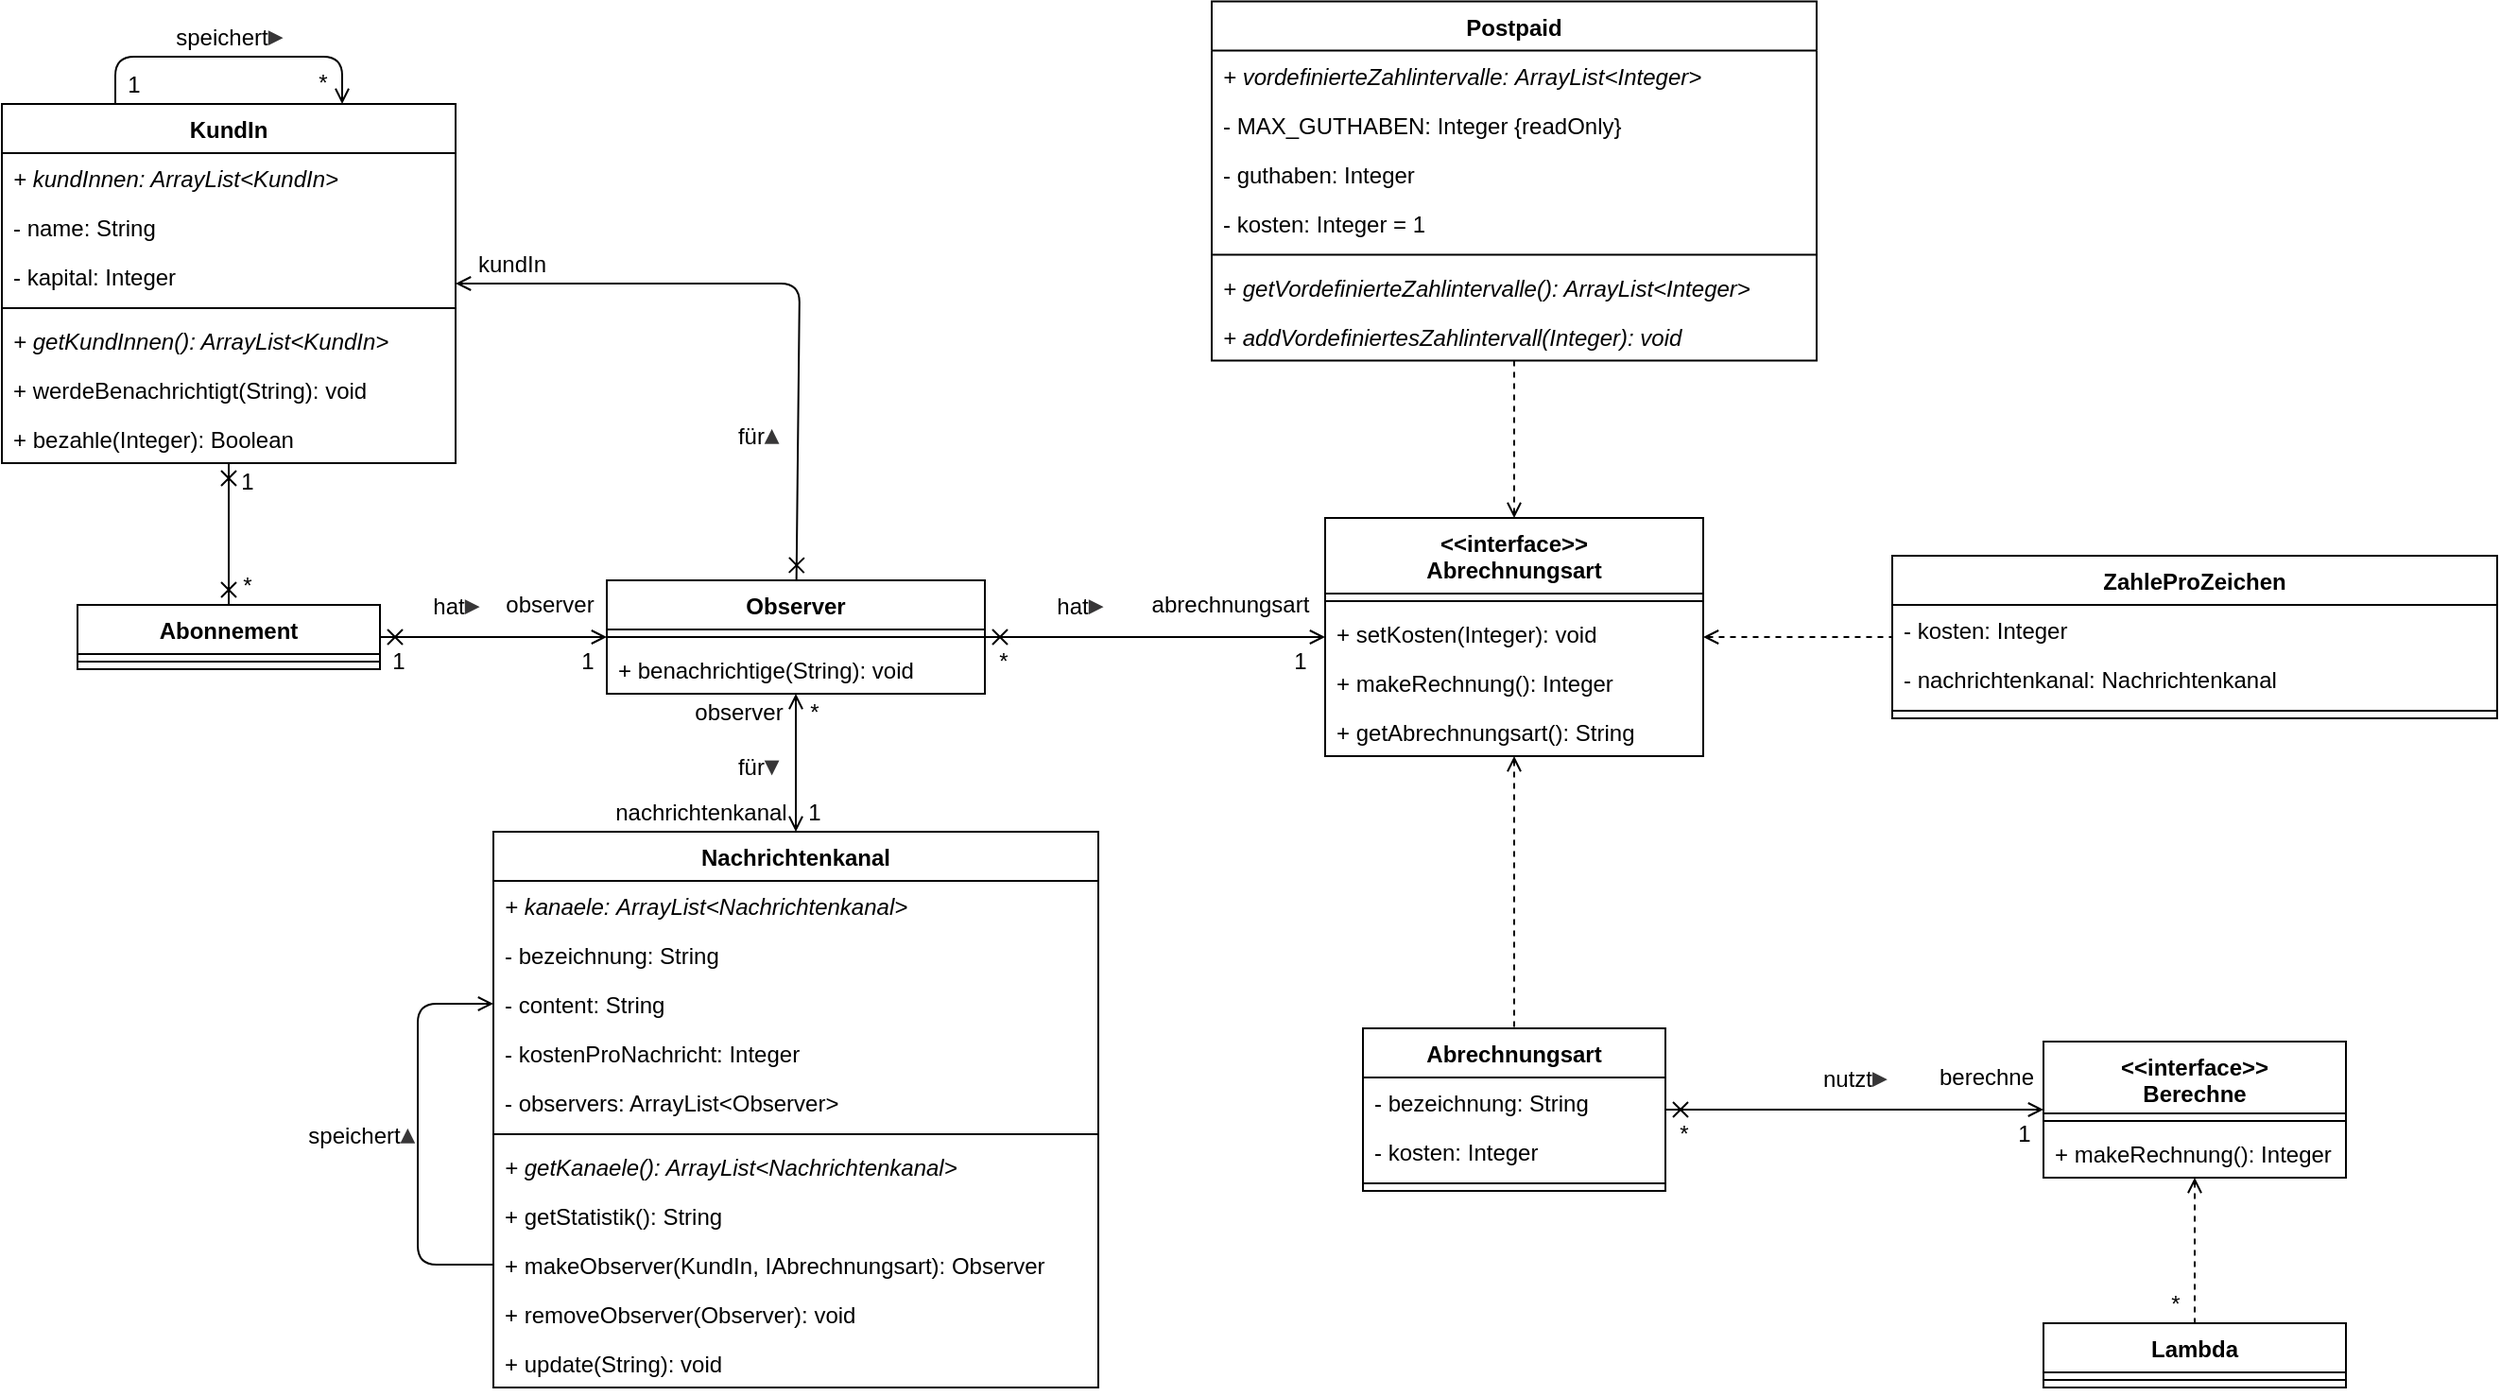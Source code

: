 <mxfile version="15.1.3" type="device"><diagram id="ymXabpuwuHdyKMfzvm1e" name="Seite-1"><mxGraphModel dx="1086" dy="806" grid="1" gridSize="10" guides="1" tooltips="1" connect="1" arrows="1" fold="1" page="1" pageScale="1" pageWidth="827" pageHeight="1169" math="0" shadow="0"><root><mxCell id="0"/><mxCell id="1" parent="0"/><mxCell id="tE01GxbCr_fqw3JmAbHf-1" value="KundIn" style="swimlane;fontStyle=1;align=center;verticalAlign=top;childLayout=stackLayout;horizontal=1;startSize=26;horizontalStack=0;resizeParent=1;resizeParentMax=0;resizeLast=0;collapsible=1;marginBottom=0;" parent="1" vertex="1"><mxGeometry x="160" y="215" width="240" height="190" as="geometry"/></mxCell><mxCell id="aeqd2MC0-CYSnVS4Ax6z-1" value="+ kundInnen: ArrayList&lt;KundIn&gt;" style="text;strokeColor=none;fillColor=none;align=left;verticalAlign=top;spacingLeft=4;spacingRight=4;overflow=hidden;rotatable=0;points=[[0,0.5],[1,0.5]];portConstraint=eastwest;fontStyle=2" parent="tE01GxbCr_fqw3JmAbHf-1" vertex="1"><mxGeometry y="26" width="240" height="26" as="geometry"/></mxCell><mxCell id="tE01GxbCr_fqw3JmAbHf-2" value="- name: String" style="text;strokeColor=none;fillColor=none;align=left;verticalAlign=top;spacingLeft=4;spacingRight=4;overflow=hidden;rotatable=0;points=[[0,0.5],[1,0.5]];portConstraint=eastwest;" parent="tE01GxbCr_fqw3JmAbHf-1" vertex="1"><mxGeometry y="52" width="240" height="26" as="geometry"/></mxCell><mxCell id="aeqd2MC0-CYSnVS4Ax6z-2" value="- kapital: Integer" style="text;strokeColor=none;fillColor=none;align=left;verticalAlign=top;spacingLeft=4;spacingRight=4;overflow=hidden;rotatable=0;points=[[0,0.5],[1,0.5]];portConstraint=eastwest;" parent="tE01GxbCr_fqw3JmAbHf-1" vertex="1"><mxGeometry y="78" width="240" height="26" as="geometry"/></mxCell><mxCell id="tE01GxbCr_fqw3JmAbHf-3" value="" style="line;strokeWidth=1;fillColor=none;align=left;verticalAlign=middle;spacingTop=-1;spacingLeft=3;spacingRight=3;rotatable=0;labelPosition=right;points=[];portConstraint=eastwest;" parent="tE01GxbCr_fqw3JmAbHf-1" vertex="1"><mxGeometry y="104" width="240" height="8" as="geometry"/></mxCell><mxCell id="tE01GxbCr_fqw3JmAbHf-4" value="+ getKundInnen(): ArrayList&lt;KundIn&gt;" style="text;strokeColor=none;fillColor=none;align=left;verticalAlign=top;spacingLeft=4;spacingRight=4;overflow=hidden;rotatable=0;points=[[0,0.5],[1,0.5]];portConstraint=eastwest;fontStyle=2" parent="tE01GxbCr_fqw3JmAbHf-1" vertex="1"><mxGeometry y="112" width="240" height="26" as="geometry"/></mxCell><mxCell id="aeqd2MC0-CYSnVS4Ax6z-7" value="+ werdeBenachrichtigt(String): void" style="text;strokeColor=none;fillColor=none;align=left;verticalAlign=top;spacingLeft=4;spacingRight=4;overflow=hidden;rotatable=0;points=[[0,0.5],[1,0.5]];portConstraint=eastwest;" parent="tE01GxbCr_fqw3JmAbHf-1" vertex="1"><mxGeometry y="138" width="240" height="26" as="geometry"/></mxCell><mxCell id="aeqd2MC0-CYSnVS4Ax6z-8" value="+ bezahle(Integer): Boolean" style="text;strokeColor=none;fillColor=none;align=left;verticalAlign=top;spacingLeft=4;spacingRight=4;overflow=hidden;rotatable=0;points=[[0,0.5],[1,0.5]];portConstraint=eastwest;" parent="tE01GxbCr_fqw3JmAbHf-1" vertex="1"><mxGeometry y="164" width="240" height="26" as="geometry"/></mxCell><mxCell id="tE01GxbCr_fqw3JmAbHf-5" value="Abonnement" style="swimlane;fontStyle=1;align=center;verticalAlign=top;childLayout=stackLayout;horizontal=1;startSize=26;horizontalStack=0;resizeParent=1;resizeParentMax=0;resizeLast=0;collapsible=1;marginBottom=0;" parent="1" vertex="1"><mxGeometry x="200" y="480" width="160" height="34" as="geometry"/></mxCell><mxCell id="tE01GxbCr_fqw3JmAbHf-7" value="" style="line;strokeWidth=1;fillColor=none;align=left;verticalAlign=middle;spacingTop=-1;spacingLeft=3;spacingRight=3;rotatable=0;labelPosition=right;points=[];portConstraint=eastwest;" parent="tE01GxbCr_fqw3JmAbHf-5" vertex="1"><mxGeometry y="26" width="160" height="8" as="geometry"/></mxCell><mxCell id="tE01GxbCr_fqw3JmAbHf-9" value="&lt;&lt;interface&gt;&gt;&#10;Abrechnungsart" style="swimlane;fontStyle=1;align=center;verticalAlign=top;childLayout=stackLayout;horizontal=1;startSize=40;horizontalStack=0;resizeParent=1;resizeParentMax=0;resizeLast=0;collapsible=1;marginBottom=0;" parent="1" vertex="1"><mxGeometry x="860" y="434" width="200" height="126" as="geometry"/></mxCell><mxCell id="tE01GxbCr_fqw3JmAbHf-11" value="" style="line;strokeWidth=1;fillColor=none;align=left;verticalAlign=middle;spacingTop=-1;spacingLeft=3;spacingRight=3;rotatable=0;labelPosition=right;points=[];portConstraint=eastwest;" parent="tE01GxbCr_fqw3JmAbHf-9" vertex="1"><mxGeometry y="40" width="200" height="8" as="geometry"/></mxCell><mxCell id="tE01GxbCr_fqw3JmAbHf-32" value="+ setKosten(Integer): void" style="text;strokeColor=none;fillColor=none;align=left;verticalAlign=top;spacingLeft=4;spacingRight=4;overflow=hidden;rotatable=0;points=[[0,0.5],[1,0.5]];portConstraint=eastwest;" parent="tE01GxbCr_fqw3JmAbHf-9" vertex="1"><mxGeometry y="48" width="200" height="26" as="geometry"/></mxCell><mxCell id="aeqd2MC0-CYSnVS4Ax6z-17" value="+ makeRechnung(): Integer" style="text;strokeColor=none;fillColor=none;align=left;verticalAlign=top;spacingLeft=4;spacingRight=4;overflow=hidden;rotatable=0;points=[[0,0.5],[1,0.5]];portConstraint=eastwest;" parent="tE01GxbCr_fqw3JmAbHf-9" vertex="1"><mxGeometry y="74" width="200" height="26" as="geometry"/></mxCell><mxCell id="aeqd2MC0-CYSnVS4Ax6z-18" value="+ getAbrechnungsart(): String" style="text;strokeColor=none;fillColor=none;align=left;verticalAlign=top;spacingLeft=4;spacingRight=4;overflow=hidden;rotatable=0;points=[[0,0.5],[1,0.5]];portConstraint=eastwest;" parent="tE01GxbCr_fqw3JmAbHf-9" vertex="1"><mxGeometry y="100" width="200" height="26" as="geometry"/></mxCell><mxCell id="tE01GxbCr_fqw3JmAbHf-13" value="" style="endArrow=cross;html=1;endFill=0;startArrow=open;startFill=0;" parent="1" source="tE01GxbCr_fqw3JmAbHf-9" target="tE01GxbCr_fqw3JmAbHf-21" edge="1"><mxGeometry width="50" height="50" relative="1" as="geometry"><mxPoint x="320" y="380" as="sourcePoint"/><mxPoint x="370" y="330" as="targetPoint"/></mxGeometry></mxCell><mxCell id="tE01GxbCr_fqw3JmAbHf-14" value="Postpaid" style="swimlane;fontStyle=1;align=center;verticalAlign=top;childLayout=stackLayout;horizontal=1;startSize=26;horizontalStack=0;resizeParent=1;resizeParentMax=0;resizeLast=0;collapsible=1;marginBottom=0;" parent="1" vertex="1"><mxGeometry x="800" y="160.75" width="320" height="190" as="geometry"/></mxCell><mxCell id="aeqd2MC0-CYSnVS4Ax6z-19" value="+ vordefinierteZahlintervalle: ArrayList&lt;Integer&gt;" style="text;strokeColor=none;fillColor=none;align=left;verticalAlign=top;spacingLeft=4;spacingRight=4;overflow=hidden;rotatable=0;points=[[0,0.5],[1,0.5]];portConstraint=eastwest;fontStyle=2" parent="tE01GxbCr_fqw3JmAbHf-14" vertex="1"><mxGeometry y="26" width="320" height="26" as="geometry"/></mxCell><mxCell id="aeqd2MC0-CYSnVS4Ax6z-22" value="- MAX_GUTHABEN: Integer {readOnly}" style="text;strokeColor=none;fillColor=none;align=left;verticalAlign=top;spacingLeft=4;spacingRight=4;overflow=hidden;rotatable=0;points=[[0,0.5],[1,0.5]];portConstraint=eastwest;" parent="tE01GxbCr_fqw3JmAbHf-14" vertex="1"><mxGeometry y="52" width="320" height="26" as="geometry"/></mxCell><mxCell id="tE01GxbCr_fqw3JmAbHf-31" value="- guthaben: Integer" style="text;strokeColor=none;fillColor=none;align=left;verticalAlign=top;spacingLeft=4;spacingRight=4;overflow=hidden;rotatable=0;points=[[0,0.5],[1,0.5]];portConstraint=eastwest;" parent="tE01GxbCr_fqw3JmAbHf-14" vertex="1"><mxGeometry y="78" width="320" height="26" as="geometry"/></mxCell><mxCell id="aeqd2MC0-CYSnVS4Ax6z-23" value="- kosten: Integer = 1" style="text;strokeColor=none;fillColor=none;align=left;verticalAlign=top;spacingLeft=4;spacingRight=4;overflow=hidden;rotatable=0;points=[[0,0.5],[1,0.5]];portConstraint=eastwest;" parent="tE01GxbCr_fqw3JmAbHf-14" vertex="1"><mxGeometry y="104" width="320" height="26" as="geometry"/></mxCell><mxCell id="tE01GxbCr_fqw3JmAbHf-15" value="" style="line;strokeWidth=1;fillColor=none;align=left;verticalAlign=middle;spacingTop=-1;spacingLeft=3;spacingRight=3;rotatable=0;labelPosition=right;points=[];portConstraint=eastwest;" parent="tE01GxbCr_fqw3JmAbHf-14" vertex="1"><mxGeometry y="130" width="320" height="8" as="geometry"/></mxCell><mxCell id="aeqd2MC0-CYSnVS4Ax6z-20" value="+ getVordefinierteZahlintervalle(): ArrayList&lt;Integer&gt;" style="text;strokeColor=none;fillColor=none;align=left;verticalAlign=top;spacingLeft=4;spacingRight=4;overflow=hidden;rotatable=0;points=[[0,0.5],[1,0.5]];portConstraint=eastwest;fontStyle=2" parent="tE01GxbCr_fqw3JmAbHf-14" vertex="1"><mxGeometry y="138" width="320" height="26" as="geometry"/></mxCell><mxCell id="aeqd2MC0-CYSnVS4Ax6z-21" value="+ addVordefiniertesZahlintervall(Integer): void" style="text;strokeColor=none;fillColor=none;align=left;verticalAlign=top;spacingLeft=4;spacingRight=4;overflow=hidden;rotatable=0;points=[[0,0.5],[1,0.5]];portConstraint=eastwest;fontStyle=2" parent="tE01GxbCr_fqw3JmAbHf-14" vertex="1"><mxGeometry y="164" width="320" height="26" as="geometry"/></mxCell><mxCell id="tE01GxbCr_fqw3JmAbHf-21" value="Observer" style="swimlane;fontStyle=1;align=center;verticalAlign=top;childLayout=stackLayout;horizontal=1;startSize=26;horizontalStack=0;resizeParent=1;resizeParentMax=0;resizeLast=0;collapsible=1;marginBottom=0;" parent="1" vertex="1"><mxGeometry x="480" y="467" width="200" height="60" as="geometry"/></mxCell><mxCell id="tE01GxbCr_fqw3JmAbHf-23" value="" style="line;strokeWidth=1;fillColor=none;align=left;verticalAlign=middle;spacingTop=-1;spacingLeft=3;spacingRight=3;rotatable=0;labelPosition=right;points=[];portConstraint=eastwest;" parent="tE01GxbCr_fqw3JmAbHf-21" vertex="1"><mxGeometry y="26" width="200" height="8" as="geometry"/></mxCell><mxCell id="tE01GxbCr_fqw3JmAbHf-24" value="+ benachrichtige(String): void" style="text;strokeColor=none;fillColor=none;align=left;verticalAlign=top;spacingLeft=4;spacingRight=4;overflow=hidden;rotatable=0;points=[[0,0.5],[1,0.5]];portConstraint=eastwest;" parent="tE01GxbCr_fqw3JmAbHf-21" vertex="1"><mxGeometry y="34" width="200" height="26" as="geometry"/></mxCell><mxCell id="tE01GxbCr_fqw3JmAbHf-26" value="" style="endArrow=none;html=1;endFill=0;startArrow=open;startFill=0;dashed=1;" parent="1" source="tE01GxbCr_fqw3JmAbHf-9" target="tE01GxbCr_fqw3JmAbHf-14" edge="1"><mxGeometry width="50" height="50" relative="1" as="geometry"><mxPoint x="630" y="300" as="sourcePoint"/><mxPoint x="630" y="220" as="targetPoint"/></mxGeometry></mxCell><mxCell id="tE01GxbCr_fqw3JmAbHf-27" value="Nachrichtenkanal" style="swimlane;fontStyle=1;align=center;verticalAlign=top;childLayout=stackLayout;horizontal=1;startSize=26;horizontalStack=0;resizeParent=1;resizeParentMax=0;resizeLast=0;collapsible=1;marginBottom=0;" parent="1" vertex="1"><mxGeometry x="420" y="600" width="320" height="294" as="geometry"/></mxCell><mxCell id="aeqd2MC0-CYSnVS4Ax6z-11" value="+ kanaele: ArrayList&lt;Nachrichtenkanal&gt;" style="text;strokeColor=none;fillColor=none;align=left;verticalAlign=top;spacingLeft=4;spacingRight=4;overflow=hidden;rotatable=0;points=[[0,0.5],[1,0.5]];portConstraint=eastwest;fontStyle=2" parent="tE01GxbCr_fqw3JmAbHf-27" vertex="1"><mxGeometry y="26" width="320" height="26" as="geometry"/></mxCell><mxCell id="tE01GxbCr_fqw3JmAbHf-28" value="- bezeichnung: String" style="text;strokeColor=none;fillColor=none;align=left;verticalAlign=top;spacingLeft=4;spacingRight=4;overflow=hidden;rotatable=0;points=[[0,0.5],[1,0.5]];portConstraint=eastwest;" parent="tE01GxbCr_fqw3JmAbHf-27" vertex="1"><mxGeometry y="52" width="320" height="26" as="geometry"/></mxCell><mxCell id="tE01GxbCr_fqw3JmAbHf-33" value="- content: String" style="text;strokeColor=none;fillColor=none;align=left;verticalAlign=top;spacingLeft=4;spacingRight=4;overflow=hidden;rotatable=0;points=[[0,0.5],[1,0.5]];portConstraint=eastwest;" parent="tE01GxbCr_fqw3JmAbHf-27" vertex="1"><mxGeometry y="78" width="320" height="26" as="geometry"/></mxCell><mxCell id="aeqd2MC0-CYSnVS4Ax6z-12" value="- kostenProNachricht: Integer" style="text;strokeColor=none;fillColor=none;align=left;verticalAlign=top;spacingLeft=4;spacingRight=4;overflow=hidden;rotatable=0;points=[[0,0.5],[1,0.5]];portConstraint=eastwest;" parent="tE01GxbCr_fqw3JmAbHf-27" vertex="1"><mxGeometry y="104" width="320" height="26" as="geometry"/></mxCell><mxCell id="aeqd2MC0-CYSnVS4Ax6z-13" value="- observers: ArrayList&lt;Observer&gt;" style="text;strokeColor=none;fillColor=none;align=left;verticalAlign=top;spacingLeft=4;spacingRight=4;overflow=hidden;rotatable=0;points=[[0,0.5],[1,0.5]];portConstraint=eastwest;" parent="tE01GxbCr_fqw3JmAbHf-27" vertex="1"><mxGeometry y="130" width="320" height="26" as="geometry"/></mxCell><mxCell id="tE01GxbCr_fqw3JmAbHf-29" value="" style="line;strokeWidth=1;fillColor=none;align=left;verticalAlign=middle;spacingTop=-1;spacingLeft=3;spacingRight=3;rotatable=0;labelPosition=right;points=[];portConstraint=eastwest;" parent="tE01GxbCr_fqw3JmAbHf-27" vertex="1"><mxGeometry y="156" width="320" height="8" as="geometry"/></mxCell><mxCell id="aeqd2MC0-CYSnVS4Ax6z-10" value="+ getKanaele(): ArrayList&lt;Nachrichtenkanal&gt;" style="text;strokeColor=none;fillColor=none;align=left;verticalAlign=top;spacingLeft=4;spacingRight=4;overflow=hidden;rotatable=0;points=[[0,0.5],[1,0.5]];portConstraint=eastwest;fontStyle=2" parent="tE01GxbCr_fqw3JmAbHf-27" vertex="1"><mxGeometry y="164" width="320" height="26" as="geometry"/></mxCell><mxCell id="tE01GxbCr_fqw3JmAbHf-30" value="+ getStatistik(): String" style="text;strokeColor=none;fillColor=none;align=left;verticalAlign=top;spacingLeft=4;spacingRight=4;overflow=hidden;rotatable=0;points=[[0,0.5],[1,0.5]];portConstraint=eastwest;" parent="tE01GxbCr_fqw3JmAbHf-27" vertex="1"><mxGeometry y="190" width="320" height="26" as="geometry"/></mxCell><mxCell id="aeqd2MC0-CYSnVS4Ax6z-14" value="+ makeObserver(KundIn, IAbrechnungsart): Observer" style="text;strokeColor=none;fillColor=none;align=left;verticalAlign=top;spacingLeft=4;spacingRight=4;overflow=hidden;rotatable=0;points=[[0,0.5],[1,0.5]];portConstraint=eastwest;" parent="tE01GxbCr_fqw3JmAbHf-27" vertex="1"><mxGeometry y="216" width="320" height="26" as="geometry"/></mxCell><mxCell id="aeqd2MC0-CYSnVS4Ax6z-15" value="+ removeObserver(Observer): void" style="text;strokeColor=none;fillColor=none;align=left;verticalAlign=top;spacingLeft=4;spacingRight=4;overflow=hidden;rotatable=0;points=[[0,0.5],[1,0.5]];portConstraint=eastwest;" parent="tE01GxbCr_fqw3JmAbHf-27" vertex="1"><mxGeometry y="242" width="320" height="26" as="geometry"/></mxCell><mxCell id="aeqd2MC0-CYSnVS4Ax6z-16" value="+ update(String): void" style="text;strokeColor=none;fillColor=none;align=left;verticalAlign=top;spacingLeft=4;spacingRight=4;overflow=hidden;rotatable=0;points=[[0,0.5],[1,0.5]];portConstraint=eastwest;" parent="tE01GxbCr_fqw3JmAbHf-27" vertex="1"><mxGeometry y="268" width="320" height="26" as="geometry"/></mxCell><mxCell id="r88vN2r8a9iLS3ejYokL-1" value="" style="endArrow=none;html=1;endFill=0;startArrow=open;startFill=0;entryX=0;entryY=0.5;entryDx=0;entryDy=0;exitX=0;exitY=0.5;exitDx=0;exitDy=0;" parent="tE01GxbCr_fqw3JmAbHf-27" source="tE01GxbCr_fqw3JmAbHf-33" target="aeqd2MC0-CYSnVS4Ax6z-14" edge="1"><mxGeometry width="50" height="50" relative="1" as="geometry"><mxPoint x="-40" y="70" as="sourcePoint"/><mxPoint x="-190" y="-375" as="targetPoint"/><Array as="points"><mxPoint x="-40" y="91"/><mxPoint x="-40" y="229"/></Array></mxGeometry></mxCell><mxCell id="tE01GxbCr_fqw3JmAbHf-34" value="" style="endArrow=cross;html=1;endFill=0;startArrow=cross;startFill=0;" parent="1" source="tE01GxbCr_fqw3JmAbHf-1" target="tE01GxbCr_fqw3JmAbHf-5" edge="1"><mxGeometry width="50" height="50" relative="1" as="geometry"><mxPoint x="480" y="390" as="sourcePoint"/><mxPoint x="530" y="340" as="targetPoint"/></mxGeometry></mxCell><mxCell id="tE01GxbCr_fqw3JmAbHf-35" value="" style="endArrow=cross;html=1;endFill=0;startArrow=open;startFill=0;" parent="1" source="tE01GxbCr_fqw3JmAbHf-21" target="tE01GxbCr_fqw3JmAbHf-5" edge="1"><mxGeometry width="50" height="50" relative="1" as="geometry"><mxPoint x="290" y="290" as="sourcePoint"/><mxPoint x="290" y="210" as="targetPoint"/></mxGeometry></mxCell><mxCell id="tE01GxbCr_fqw3JmAbHf-36" value="" style="endArrow=open;html=1;endFill=0;startArrow=open;startFill=0;" parent="1" source="tE01GxbCr_fqw3JmAbHf-21" target="tE01GxbCr_fqw3JmAbHf-27" edge="1"><mxGeometry width="50" height="50" relative="1" as="geometry"><mxPoint x="370" y="180" as="sourcePoint"/><mxPoint x="570" y="180" as="targetPoint"/></mxGeometry></mxCell><mxCell id="aeqd2MC0-CYSnVS4Ax6z-3" value="" style="endArrow=none;html=1;endFill=0;startArrow=open;startFill=0;entryX=0.25;entryY=0;entryDx=0;entryDy=0;exitX=0.75;exitY=0;exitDx=0;exitDy=0;" parent="1" source="tE01GxbCr_fqw3JmAbHf-1" target="tE01GxbCr_fqw3JmAbHf-1" edge="1"><mxGeometry width="50" height="50" relative="1" as="geometry"><mxPoint x="570.0" y="203.75" as="sourcePoint"/><mxPoint x="570.0" y="290" as="targetPoint"/><Array as="points"><mxPoint x="340" y="190"/><mxPoint x="220" y="190"/></Array></mxGeometry></mxCell><mxCell id="aeqd2MC0-CYSnVS4Ax6z-4" value="speichert&lt;span style=&quot;color: rgb(55 , 54 , 55)&quot;&gt;&lt;b&gt;&lt;font style=&quot;font-size: 14px&quot;&gt;▸&lt;/font&gt;&lt;/b&gt;&lt;/span&gt;" style="text;html=1;strokeColor=none;fillColor=none;align=center;verticalAlign=middle;whiteSpace=wrap;rounded=0;" parent="1" vertex="1"><mxGeometry x="240" y="163.75" width="80" height="30" as="geometry"/></mxCell><mxCell id="aeqd2MC0-CYSnVS4Ax6z-5" value="1" style="text;html=1;strokeColor=none;fillColor=none;align=center;verticalAlign=middle;whiteSpace=wrap;rounded=0;" parent="1" vertex="1"><mxGeometry x="210" y="195" width="40" height="20" as="geometry"/></mxCell><mxCell id="aeqd2MC0-CYSnVS4Ax6z-6" value="*" style="text;html=1;strokeColor=none;fillColor=none;align=center;verticalAlign=middle;whiteSpace=wrap;rounded=0;" parent="1" vertex="1"><mxGeometry x="310" y="193.75" width="40" height="20" as="geometry"/></mxCell><mxCell id="aeqd2MC0-CYSnVS4Ax6z-9" value="" style="endArrow=cross;html=1;endFill=0;startArrow=open;startFill=0;" parent="1" source="tE01GxbCr_fqw3JmAbHf-1" target="tE01GxbCr_fqw3JmAbHf-21" edge="1"><mxGeometry width="50" height="50" relative="1" as="geometry"><mxPoint x="490.0" y="507" as="sourcePoint"/><mxPoint x="370.0" y="507" as="targetPoint"/><Array as="points"><mxPoint x="582" y="310"/></Array></mxGeometry></mxCell><mxCell id="aeqd2MC0-CYSnVS4Ax6z-25" value="Abrechnungsart" style="swimlane;fontStyle=1;align=center;verticalAlign=top;childLayout=stackLayout;horizontal=1;startSize=26;horizontalStack=0;resizeParent=1;resizeParentMax=0;resizeLast=0;collapsible=1;marginBottom=0;" parent="1" vertex="1"><mxGeometry x="880" y="704" width="160" height="86" as="geometry"/></mxCell><mxCell id="aeqd2MC0-CYSnVS4Ax6z-45" value="- bezeichnung: String" style="text;strokeColor=none;fillColor=none;align=left;verticalAlign=top;spacingLeft=4;spacingRight=4;overflow=hidden;rotatable=0;points=[[0,0.5],[1,0.5]];portConstraint=eastwest;" parent="aeqd2MC0-CYSnVS4Ax6z-25" vertex="1"><mxGeometry y="26" width="160" height="26" as="geometry"/></mxCell><mxCell id="aeqd2MC0-CYSnVS4Ax6z-46" value="- kosten: Integer" style="text;strokeColor=none;fillColor=none;align=left;verticalAlign=top;spacingLeft=4;spacingRight=4;overflow=hidden;rotatable=0;points=[[0,0.5],[1,0.5]];portConstraint=eastwest;" parent="aeqd2MC0-CYSnVS4Ax6z-25" vertex="1"><mxGeometry y="52" width="160" height="26" as="geometry"/></mxCell><mxCell id="aeqd2MC0-CYSnVS4Ax6z-30" value="" style="line;strokeWidth=1;fillColor=none;align=left;verticalAlign=middle;spacingTop=-1;spacingLeft=3;spacingRight=3;rotatable=0;labelPosition=right;points=[];portConstraint=eastwest;" parent="aeqd2MC0-CYSnVS4Ax6z-25" vertex="1"><mxGeometry y="78" width="160" height="8" as="geometry"/></mxCell><mxCell id="aeqd2MC0-CYSnVS4Ax6z-33" value="&lt;&lt;interface&gt;&gt;&#10;Berechne" style="swimlane;fontStyle=1;align=center;verticalAlign=top;childLayout=stackLayout;horizontal=1;startSize=38;horizontalStack=0;resizeParent=1;resizeParentMax=0;resizeLast=0;collapsible=1;marginBottom=0;" parent="1" vertex="1"><mxGeometry x="1240" y="711" width="160" height="72" as="geometry"/></mxCell><mxCell id="aeqd2MC0-CYSnVS4Ax6z-34" value="" style="line;strokeWidth=1;fillColor=none;align=left;verticalAlign=middle;spacingTop=-1;spacingLeft=3;spacingRight=3;rotatable=0;labelPosition=right;points=[];portConstraint=eastwest;" parent="aeqd2MC0-CYSnVS4Ax6z-33" vertex="1"><mxGeometry y="38" width="160" height="8" as="geometry"/></mxCell><mxCell id="aeqd2MC0-CYSnVS4Ax6z-54" value="+ makeRechnung(): Integer" style="text;strokeColor=none;fillColor=none;align=left;verticalAlign=top;spacingLeft=4;spacingRight=4;overflow=hidden;rotatable=0;points=[[0,0.5],[1,0.5]];portConstraint=eastwest;" parent="aeqd2MC0-CYSnVS4Ax6z-33" vertex="1"><mxGeometry y="46" width="160" height="26" as="geometry"/></mxCell><mxCell id="aeqd2MC0-CYSnVS4Ax6z-35" value="ZahleProZeichen" style="swimlane;fontStyle=1;align=center;verticalAlign=top;childLayout=stackLayout;horizontal=1;startSize=26;horizontalStack=0;resizeParent=1;resizeParentMax=0;resizeLast=0;collapsible=1;marginBottom=0;" parent="1" vertex="1"><mxGeometry x="1160" y="454" width="320" height="86" as="geometry"/></mxCell><mxCell id="aeqd2MC0-CYSnVS4Ax6z-39" value="- kosten: Integer" style="text;strokeColor=none;fillColor=none;align=left;verticalAlign=top;spacingLeft=4;spacingRight=4;overflow=hidden;rotatable=0;points=[[0,0.5],[1,0.5]];portConstraint=eastwest;" parent="aeqd2MC0-CYSnVS4Ax6z-35" vertex="1"><mxGeometry y="26" width="320" height="26" as="geometry"/></mxCell><mxCell id="aeqd2MC0-CYSnVS4Ax6z-47" value="- nachrichtenkanal: Nachrichtenkanal" style="text;strokeColor=none;fillColor=none;align=left;verticalAlign=top;spacingLeft=4;spacingRight=4;overflow=hidden;rotatable=0;points=[[0,0.5],[1,0.5]];portConstraint=eastwest;" parent="aeqd2MC0-CYSnVS4Ax6z-35" vertex="1"><mxGeometry y="52" width="320" height="26" as="geometry"/></mxCell><mxCell id="aeqd2MC0-CYSnVS4Ax6z-40" value="" style="line;strokeWidth=1;fillColor=none;align=left;verticalAlign=middle;spacingTop=-1;spacingLeft=3;spacingRight=3;rotatable=0;labelPosition=right;points=[];portConstraint=eastwest;" parent="aeqd2MC0-CYSnVS4Ax6z-35" vertex="1"><mxGeometry y="78" width="320" height="8" as="geometry"/></mxCell><mxCell id="aeqd2MC0-CYSnVS4Ax6z-43" value="" style="endArrow=none;html=1;endFill=0;startArrow=open;startFill=0;dashed=1;" parent="1" source="tE01GxbCr_fqw3JmAbHf-9" target="aeqd2MC0-CYSnVS4Ax6z-35" edge="1"><mxGeometry width="50" height="50" relative="1" as="geometry"><mxPoint x="970" y="444" as="sourcePoint"/><mxPoint x="970" y="360.75" as="targetPoint"/></mxGeometry></mxCell><mxCell id="aeqd2MC0-CYSnVS4Ax6z-44" value="" style="endArrow=none;html=1;endFill=0;startArrow=open;startFill=0;dashed=1;" parent="1" source="tE01GxbCr_fqw3JmAbHf-9" target="aeqd2MC0-CYSnVS4Ax6z-25" edge="1"><mxGeometry width="50" height="50" relative="1" as="geometry"><mxPoint x="1070" y="507" as="sourcePoint"/><mxPoint x="1170" y="507" as="targetPoint"/></mxGeometry></mxCell><mxCell id="aeqd2MC0-CYSnVS4Ax6z-48" value="" style="endArrow=cross;html=1;endFill=0;startArrow=open;startFill=0;" parent="1" source="aeqd2MC0-CYSnVS4Ax6z-33" target="aeqd2MC0-CYSnVS4Ax6z-25" edge="1"><mxGeometry width="50" height="50" relative="1" as="geometry"><mxPoint x="870" y="507" as="sourcePoint"/><mxPoint x="690" y="507" as="targetPoint"/></mxGeometry></mxCell><mxCell id="aeqd2MC0-CYSnVS4Ax6z-49" value="" style="endArrow=none;html=1;endFill=0;startArrow=open;startFill=0;dashed=1;" parent="1" source="aeqd2MC0-CYSnVS4Ax6z-33" target="aeqd2MC0-CYSnVS4Ax6z-50" edge="1"><mxGeometry width="50" height="50" relative="1" as="geometry"><mxPoint x="1070" y="507" as="sourcePoint"/><mxPoint x="1320" y="840" as="targetPoint"/></mxGeometry></mxCell><mxCell id="aeqd2MC0-CYSnVS4Ax6z-50" value="Lambda" style="swimlane;fontStyle=1;align=center;verticalAlign=top;childLayout=stackLayout;horizontal=1;startSize=26;horizontalStack=0;resizeParent=1;resizeParentMax=0;resizeLast=0;collapsible=1;marginBottom=0;" parent="1" vertex="1"><mxGeometry x="1240" y="860" width="160" height="34" as="geometry"/></mxCell><mxCell id="aeqd2MC0-CYSnVS4Ax6z-53" value="" style="line;strokeWidth=1;fillColor=none;align=left;verticalAlign=middle;spacingTop=-1;spacingLeft=3;spacingRight=3;rotatable=0;labelPosition=right;points=[];portConstraint=eastwest;" parent="aeqd2MC0-CYSnVS4Ax6z-50" vertex="1"><mxGeometry y="26" width="160" height="8" as="geometry"/></mxCell><mxCell id="aeqd2MC0-CYSnVS4Ax6z-55" value="observer" style="text;html=1;strokeColor=none;fillColor=none;align=center;verticalAlign=middle;whiteSpace=wrap;rounded=0;" parent="1" vertex="1"><mxGeometry x="410" y="470" width="80" height="20" as="geometry"/></mxCell><mxCell id="aeqd2MC0-CYSnVS4Ax6z-56" value="1" style="text;html=1;strokeColor=none;fillColor=none;align=center;verticalAlign=middle;whiteSpace=wrap;rounded=0;" parent="1" vertex="1"><mxGeometry x="350" y="500" width="40" height="20" as="geometry"/></mxCell><mxCell id="aeqd2MC0-CYSnVS4Ax6z-57" value="1" style="text;html=1;strokeColor=none;fillColor=none;align=center;verticalAlign=middle;whiteSpace=wrap;rounded=0;" parent="1" vertex="1"><mxGeometry x="450" y="500" width="40" height="20" as="geometry"/></mxCell><mxCell id="aeqd2MC0-CYSnVS4Ax6z-58" value="kundIn" style="text;html=1;strokeColor=none;fillColor=none;align=center;verticalAlign=middle;whiteSpace=wrap;rounded=0;" parent="1" vertex="1"><mxGeometry x="400" y="290" width="60" height="20" as="geometry"/></mxCell><mxCell id="aeqd2MC0-CYSnVS4Ax6z-59" value="abrechnungsart" style="text;html=1;strokeColor=none;fillColor=none;align=center;verticalAlign=middle;whiteSpace=wrap;rounded=0;" parent="1" vertex="1"><mxGeometry x="760" y="470" width="100" height="20" as="geometry"/></mxCell><mxCell id="aeqd2MC0-CYSnVS4Ax6z-60" value="nachrichtenkanal" style="text;html=1;strokeColor=none;fillColor=none;align=center;verticalAlign=middle;whiteSpace=wrap;rounded=0;" parent="1" vertex="1"><mxGeometry x="480" y="580" width="100" height="20" as="geometry"/></mxCell><mxCell id="aeqd2MC0-CYSnVS4Ax6z-61" value="observer" style="text;html=1;strokeColor=none;fillColor=none;align=center;verticalAlign=middle;whiteSpace=wrap;rounded=0;" parent="1" vertex="1"><mxGeometry x="520" y="527" width="60" height="20" as="geometry"/></mxCell><mxCell id="aeqd2MC0-CYSnVS4Ax6z-62" value="1" style="text;html=1;strokeColor=none;fillColor=none;align=center;verticalAlign=middle;whiteSpace=wrap;rounded=0;" parent="1" vertex="1"><mxGeometry x="570" y="580" width="40" height="20" as="geometry"/></mxCell><mxCell id="aeqd2MC0-CYSnVS4Ax6z-63" value="*" style="text;html=1;strokeColor=none;fillColor=none;align=center;verticalAlign=middle;whiteSpace=wrap;rounded=0;" parent="1" vertex="1"><mxGeometry x="570" y="527" width="40" height="20" as="geometry"/></mxCell><mxCell id="aeqd2MC0-CYSnVS4Ax6z-64" value="1" style="text;html=1;strokeColor=none;fillColor=none;align=center;verticalAlign=middle;whiteSpace=wrap;rounded=0;" parent="1" vertex="1"><mxGeometry x="270" y="405" width="40" height="20" as="geometry"/></mxCell><mxCell id="aeqd2MC0-CYSnVS4Ax6z-65" value="*" style="text;html=1;strokeColor=none;fillColor=none;align=center;verticalAlign=middle;whiteSpace=wrap;rounded=0;" parent="1" vertex="1"><mxGeometry x="270" y="460" width="40" height="20" as="geometry"/></mxCell><mxCell id="aeqd2MC0-CYSnVS4Ax6z-66" value="1" style="text;html=1;strokeColor=none;fillColor=none;align=center;verticalAlign=middle;whiteSpace=wrap;rounded=0;" parent="1" vertex="1"><mxGeometry x="827" y="500" width="40" height="20" as="geometry"/></mxCell><mxCell id="aeqd2MC0-CYSnVS4Ax6z-67" value="*" style="text;html=1;strokeColor=none;fillColor=none;align=center;verticalAlign=middle;whiteSpace=wrap;rounded=0;" parent="1" vertex="1"><mxGeometry x="670" y="500" width="40" height="20" as="geometry"/></mxCell><mxCell id="aeqd2MC0-CYSnVS4Ax6z-68" value="berechne" style="text;html=1;strokeColor=none;fillColor=none;align=center;verticalAlign=middle;whiteSpace=wrap;rounded=0;" parent="1" vertex="1"><mxGeometry x="1180" y="720" width="60" height="20" as="geometry"/></mxCell><mxCell id="aeqd2MC0-CYSnVS4Ax6z-69" value="1" style="text;html=1;strokeColor=none;fillColor=none;align=center;verticalAlign=middle;whiteSpace=wrap;rounded=0;" parent="1" vertex="1"><mxGeometry x="1210" y="750" width="40" height="20" as="geometry"/></mxCell><mxCell id="aeqd2MC0-CYSnVS4Ax6z-70" value="*" style="text;html=1;strokeColor=none;fillColor=none;align=center;verticalAlign=middle;whiteSpace=wrap;rounded=0;" parent="1" vertex="1"><mxGeometry x="1030" y="750" width="40" height="20" as="geometry"/></mxCell><mxCell id="aeqd2MC0-CYSnVS4Ax6z-71" value="&lt;font&gt;hat&lt;/font&gt;&lt;font style=&quot;color: rgb(55 , 54 , 55) ; font-weight: bold ; font-size: 14px&quot;&gt;▸&lt;/font&gt;" style="text;html=1;strokeColor=none;fillColor=none;align=center;verticalAlign=middle;whiteSpace=wrap;rounded=0;" parent="1" vertex="1"><mxGeometry x="690" y="465" width="80" height="30" as="geometry"/></mxCell><mxCell id="aeqd2MC0-CYSnVS4Ax6z-72" value="&lt;font&gt;nutzt&lt;/font&gt;&lt;font style=&quot;color: rgb(55 , 54 , 55) ; font-weight: bold ; font-size: 14px&quot;&gt;▸&lt;/font&gt;" style="text;html=1;strokeColor=none;fillColor=none;align=center;verticalAlign=middle;whiteSpace=wrap;rounded=0;" parent="1" vertex="1"><mxGeometry x="1100" y="715" width="80" height="30" as="geometry"/></mxCell><mxCell id="aeqd2MC0-CYSnVS4Ax6z-73" value="&lt;font&gt;hat&lt;/font&gt;&lt;font style=&quot;color: rgb(55 , 54 , 55) ; font-weight: bold ; font-size: 14px&quot;&gt;▸&lt;/font&gt;" style="text;html=1;strokeColor=none;fillColor=none;align=center;verticalAlign=middle;whiteSpace=wrap;rounded=0;" parent="1" vertex="1"><mxGeometry x="360" y="465" width="80" height="30" as="geometry"/></mxCell><mxCell id="aeqd2MC0-CYSnVS4Ax6z-74" value="&lt;font&gt;für&lt;/font&gt;&lt;font style=&quot;color: rgb(55 , 54 , 55) ; font-weight: bold ; font-size: 14px&quot;&gt;▴&lt;/font&gt;" style="text;html=1;strokeColor=none;fillColor=none;align=center;verticalAlign=middle;whiteSpace=wrap;rounded=0;" parent="1" vertex="1"><mxGeometry x="540" y="375" width="40" height="30" as="geometry"/></mxCell><mxCell id="aeqd2MC0-CYSnVS4Ax6z-75" value="*" style="text;html=1;strokeColor=none;fillColor=none;align=center;verticalAlign=middle;whiteSpace=wrap;rounded=0;" parent="1" vertex="1"><mxGeometry x="1290" y="840" width="40" height="20" as="geometry"/></mxCell><mxCell id="r88vN2r8a9iLS3ejYokL-2" value="&lt;font&gt;speichert&lt;/font&gt;&lt;font style=&quot;color: rgb(55 , 54 , 55) ; font-weight: bold ; font-size: 14px&quot;&gt;▴&lt;/font&gt;" style="text;html=1;strokeColor=none;fillColor=none;align=center;verticalAlign=middle;whiteSpace=wrap;rounded=0;" parent="1" vertex="1"><mxGeometry x="330" y="745" width="40" height="30" as="geometry"/></mxCell><mxCell id="r88vN2r8a9iLS3ejYokL-4" value="&lt;font&gt;für&lt;/font&gt;&lt;font style=&quot;color: rgb(55 , 54 , 55) ; font-weight: bold ; font-size: 14px&quot;&gt;▾&lt;/font&gt;" style="text;html=1;strokeColor=none;fillColor=none;align=center;verticalAlign=middle;whiteSpace=wrap;rounded=0;" parent="1" vertex="1"><mxGeometry x="540" y="550" width="40" height="30" as="geometry"/></mxCell></root></mxGraphModel></diagram></mxfile>